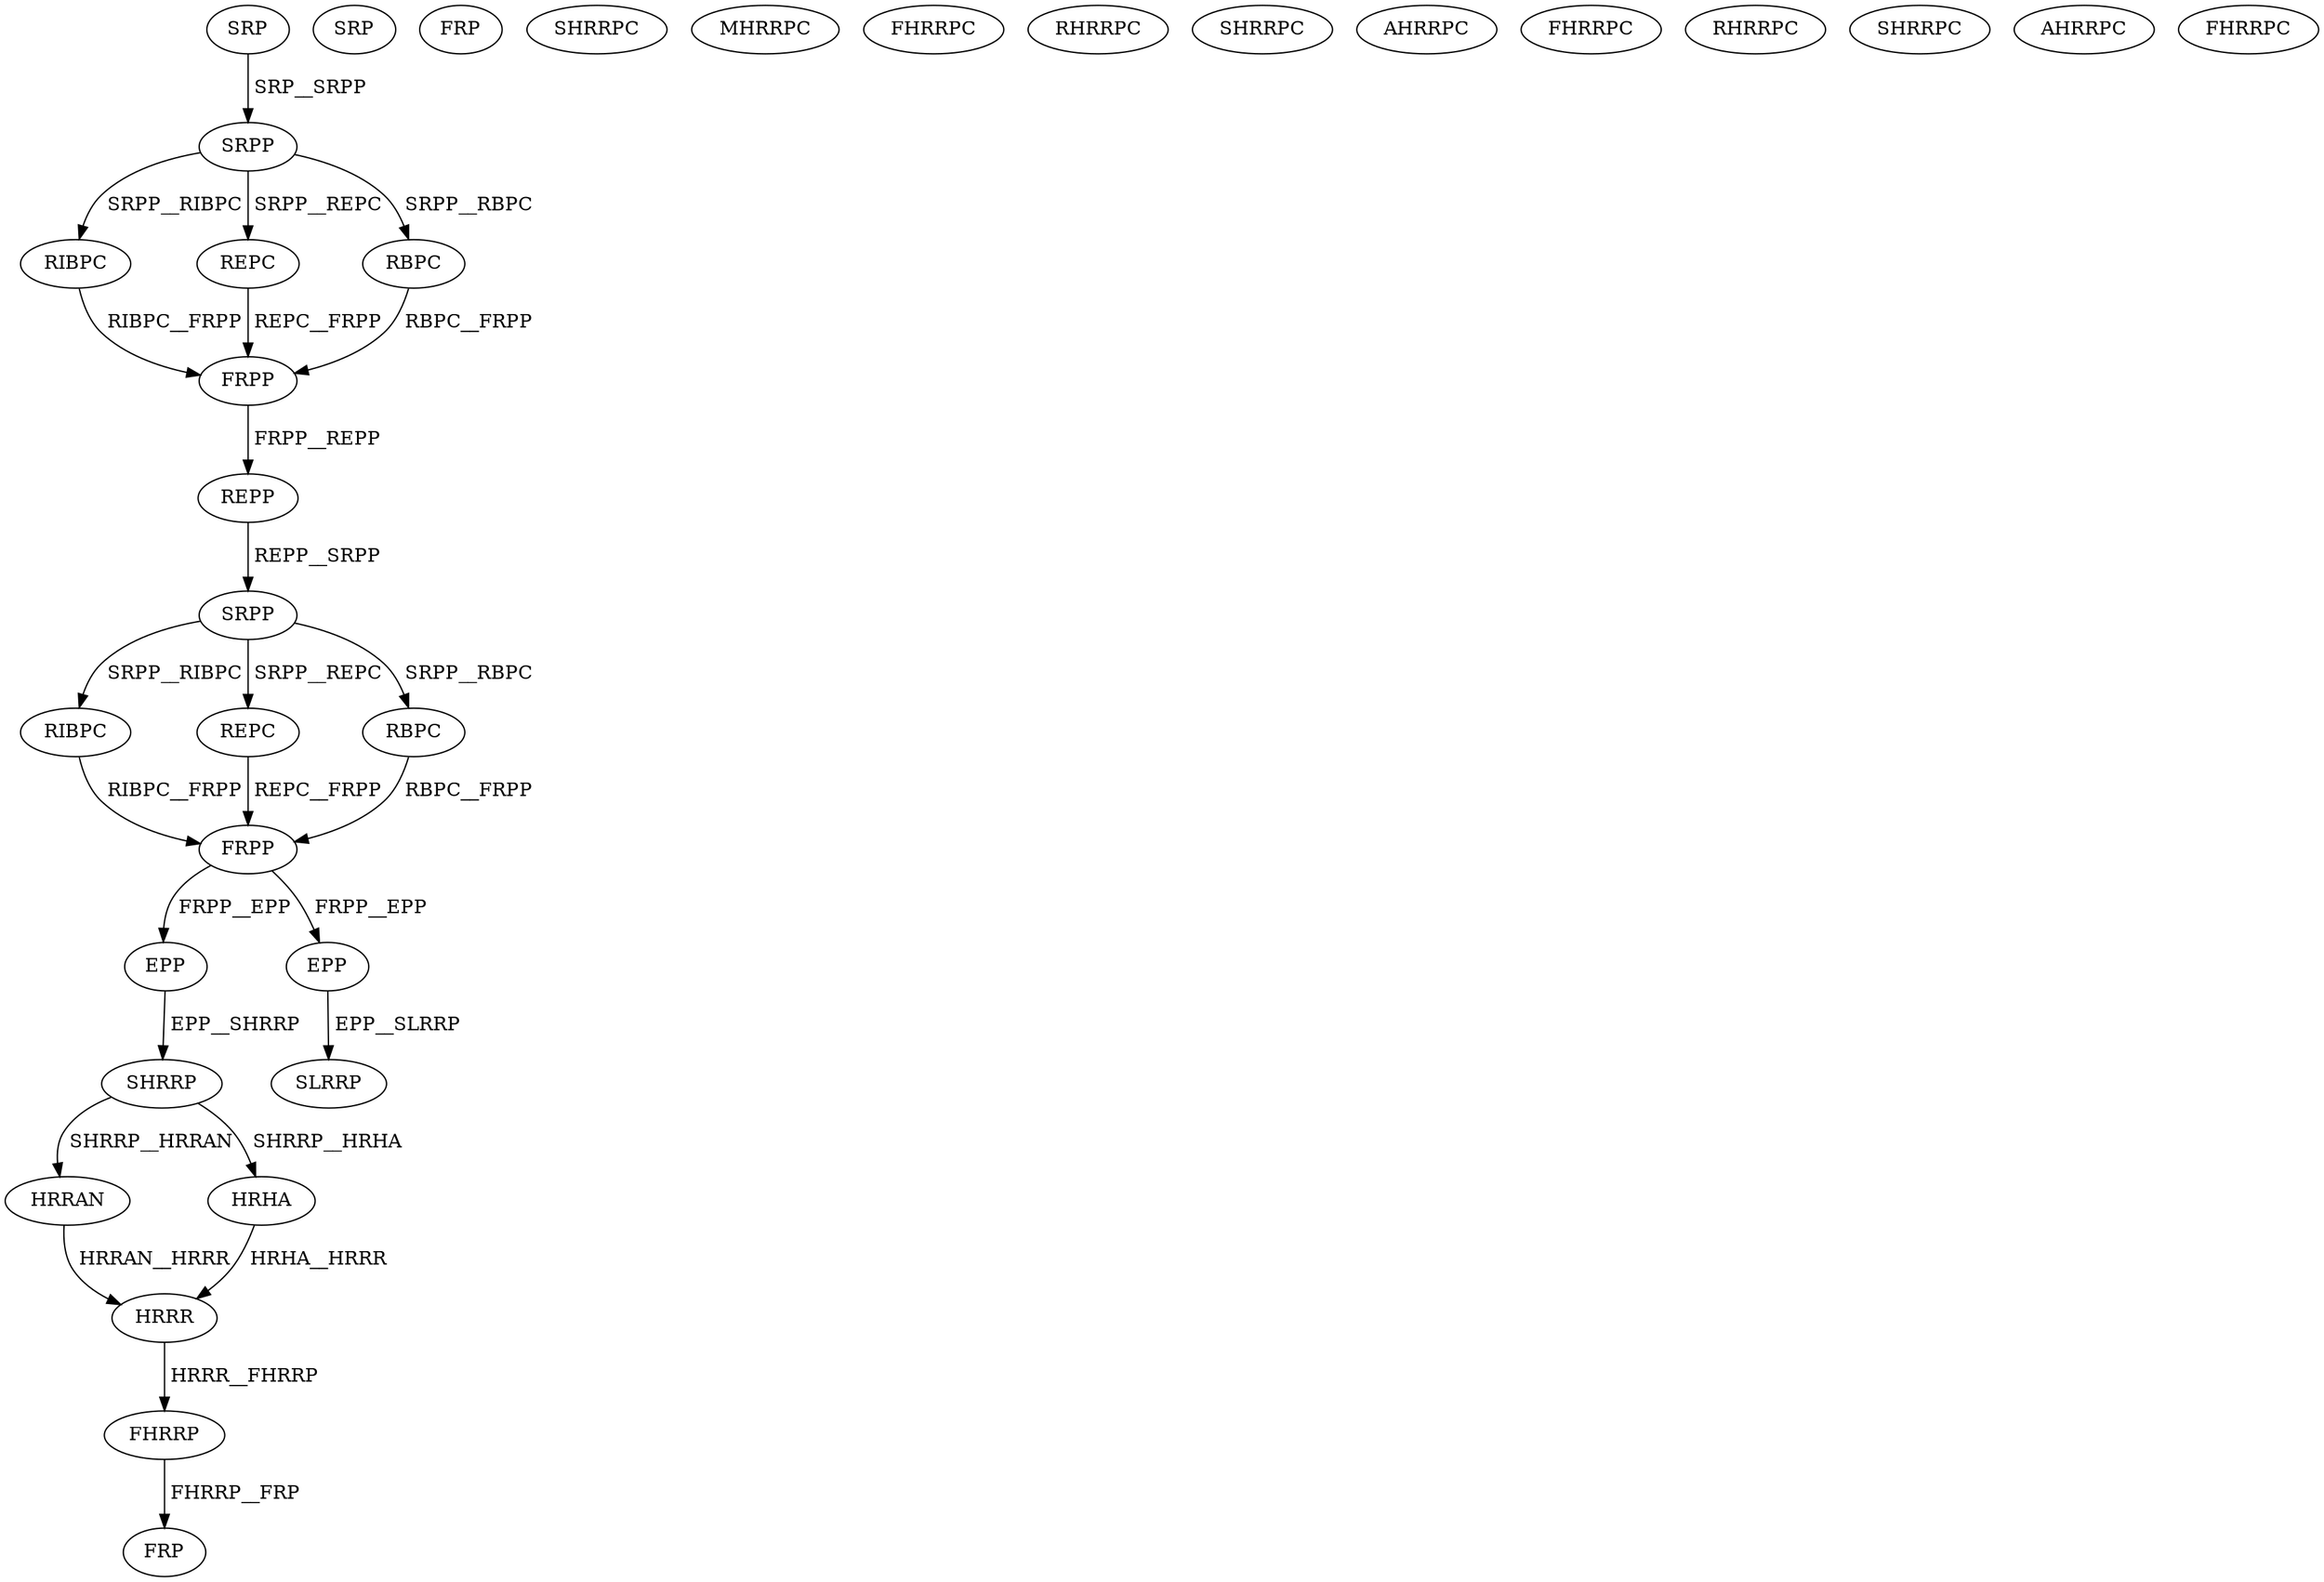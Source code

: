 digraph G { 
1 [label="SRP",color=black,fontcolor=black];
2 [label="SRPP",color=black,fontcolor=black];
3 [label="RIBPC",color=black,fontcolor=black];
4 [label="REPC",color=black,fontcolor=black];
5 [label="RBPC",color=black,fontcolor=black];
6 [label="FRPP",color=black,fontcolor=black];
7 [label="REPP",color=black,fontcolor=black];
8 [label="SRPP",color=black,fontcolor=black];
9 [label="RIBPC",color=black,fontcolor=black];
10 [label="REPC",color=black,fontcolor=black];
11 [label="RBPC",color=black,fontcolor=black];
12 [label="FRPP",color=black,fontcolor=black];
13 [label="EPP",color=black,fontcolor=black];
14 [label="SHRRP",color=black,fontcolor=black];
15 [label="SRP",color=black,fontcolor=black];
16 [label="FRP",color=black,fontcolor=black];
17 [label="SHRRPC",color=black,fontcolor=black];
18 [label="HRRAN",color=black,fontcolor=black];
19 [label="HRHA",color=black,fontcolor=black];
20 [label="MHRRPC",color=black,fontcolor=black];
21 [label="FHRRPC",color=black,fontcolor=black];
22 [label="RHRRPC",color=black,fontcolor=black];
23 [label="SHRRPC",color=black,fontcolor=black];
24 [label="AHRRPC",color=black,fontcolor=black];
25 [label="FHRRPC",color=black,fontcolor=black];
26 [label="RHRRPC",color=black,fontcolor=black];
27 [label="SHRRPC",color=black,fontcolor=black];
28 [label="AHRRPC",color=black,fontcolor=black];
29 [label="FHRRPC",color=black,fontcolor=black];
30 [label="HRRR",color=black,fontcolor=black];
31 [label="FHRRP",color=black,fontcolor=black];
32 [label="FRP",color=black,fontcolor=black];
33 [label="EPP",color=black,fontcolor=black];
34 [label="SLRRP",color=black,fontcolor=black];
1->2[label=" SRP__SRPP",color=black,fontcolor=black];
2->3[label=" SRPP__RIBPC",color=black,fontcolor=black];
2->4[label=" SRPP__REPC",color=black,fontcolor=black];
2->5[label=" SRPP__RBPC",color=black,fontcolor=black];
3->6[label=" RIBPC__FRPP",color=black,fontcolor=black];
4->6[label=" REPC__FRPP",color=black,fontcolor=black];
5->6[label=" RBPC__FRPP",color=black,fontcolor=black];
6->7[label=" FRPP__REPP",color=black,fontcolor=black];
7->8[label=" REPP__SRPP",color=black,fontcolor=black];
8->9[label=" SRPP__RIBPC",color=black,fontcolor=black];
8->10[label=" SRPP__REPC",color=black,fontcolor=black];
8->11[label=" SRPP__RBPC",color=black,fontcolor=black];
9->12[label=" RIBPC__FRPP",color=black,fontcolor=black];
10->12[label=" REPC__FRPP",color=black,fontcolor=black];
11->12[label=" RBPC__FRPP",color=black,fontcolor=black];
12->13[label=" FRPP__EPP",color=black,fontcolor=black];
12->33[label=" FRPP__EPP",color=black,fontcolor=black];
13->14[label=" EPP__SHRRP",color=black,fontcolor=black];
14->18[label=" SHRRP__HRRAN",color=black,fontcolor=black];
14->19[label=" SHRRP__HRHA",color=black,fontcolor=black];
18->30[label=" HRRAN__HRRR",color=black,fontcolor=black];
19->30[label=" HRHA__HRRR",color=black,fontcolor=black];
30->31[label=" HRRR__FHRRP",color=black,fontcolor=black];
31->32[label=" FHRRP__FRP",color=black,fontcolor=black];
33->34[label=" EPP__SLRRP",color=black,fontcolor=black];
}
